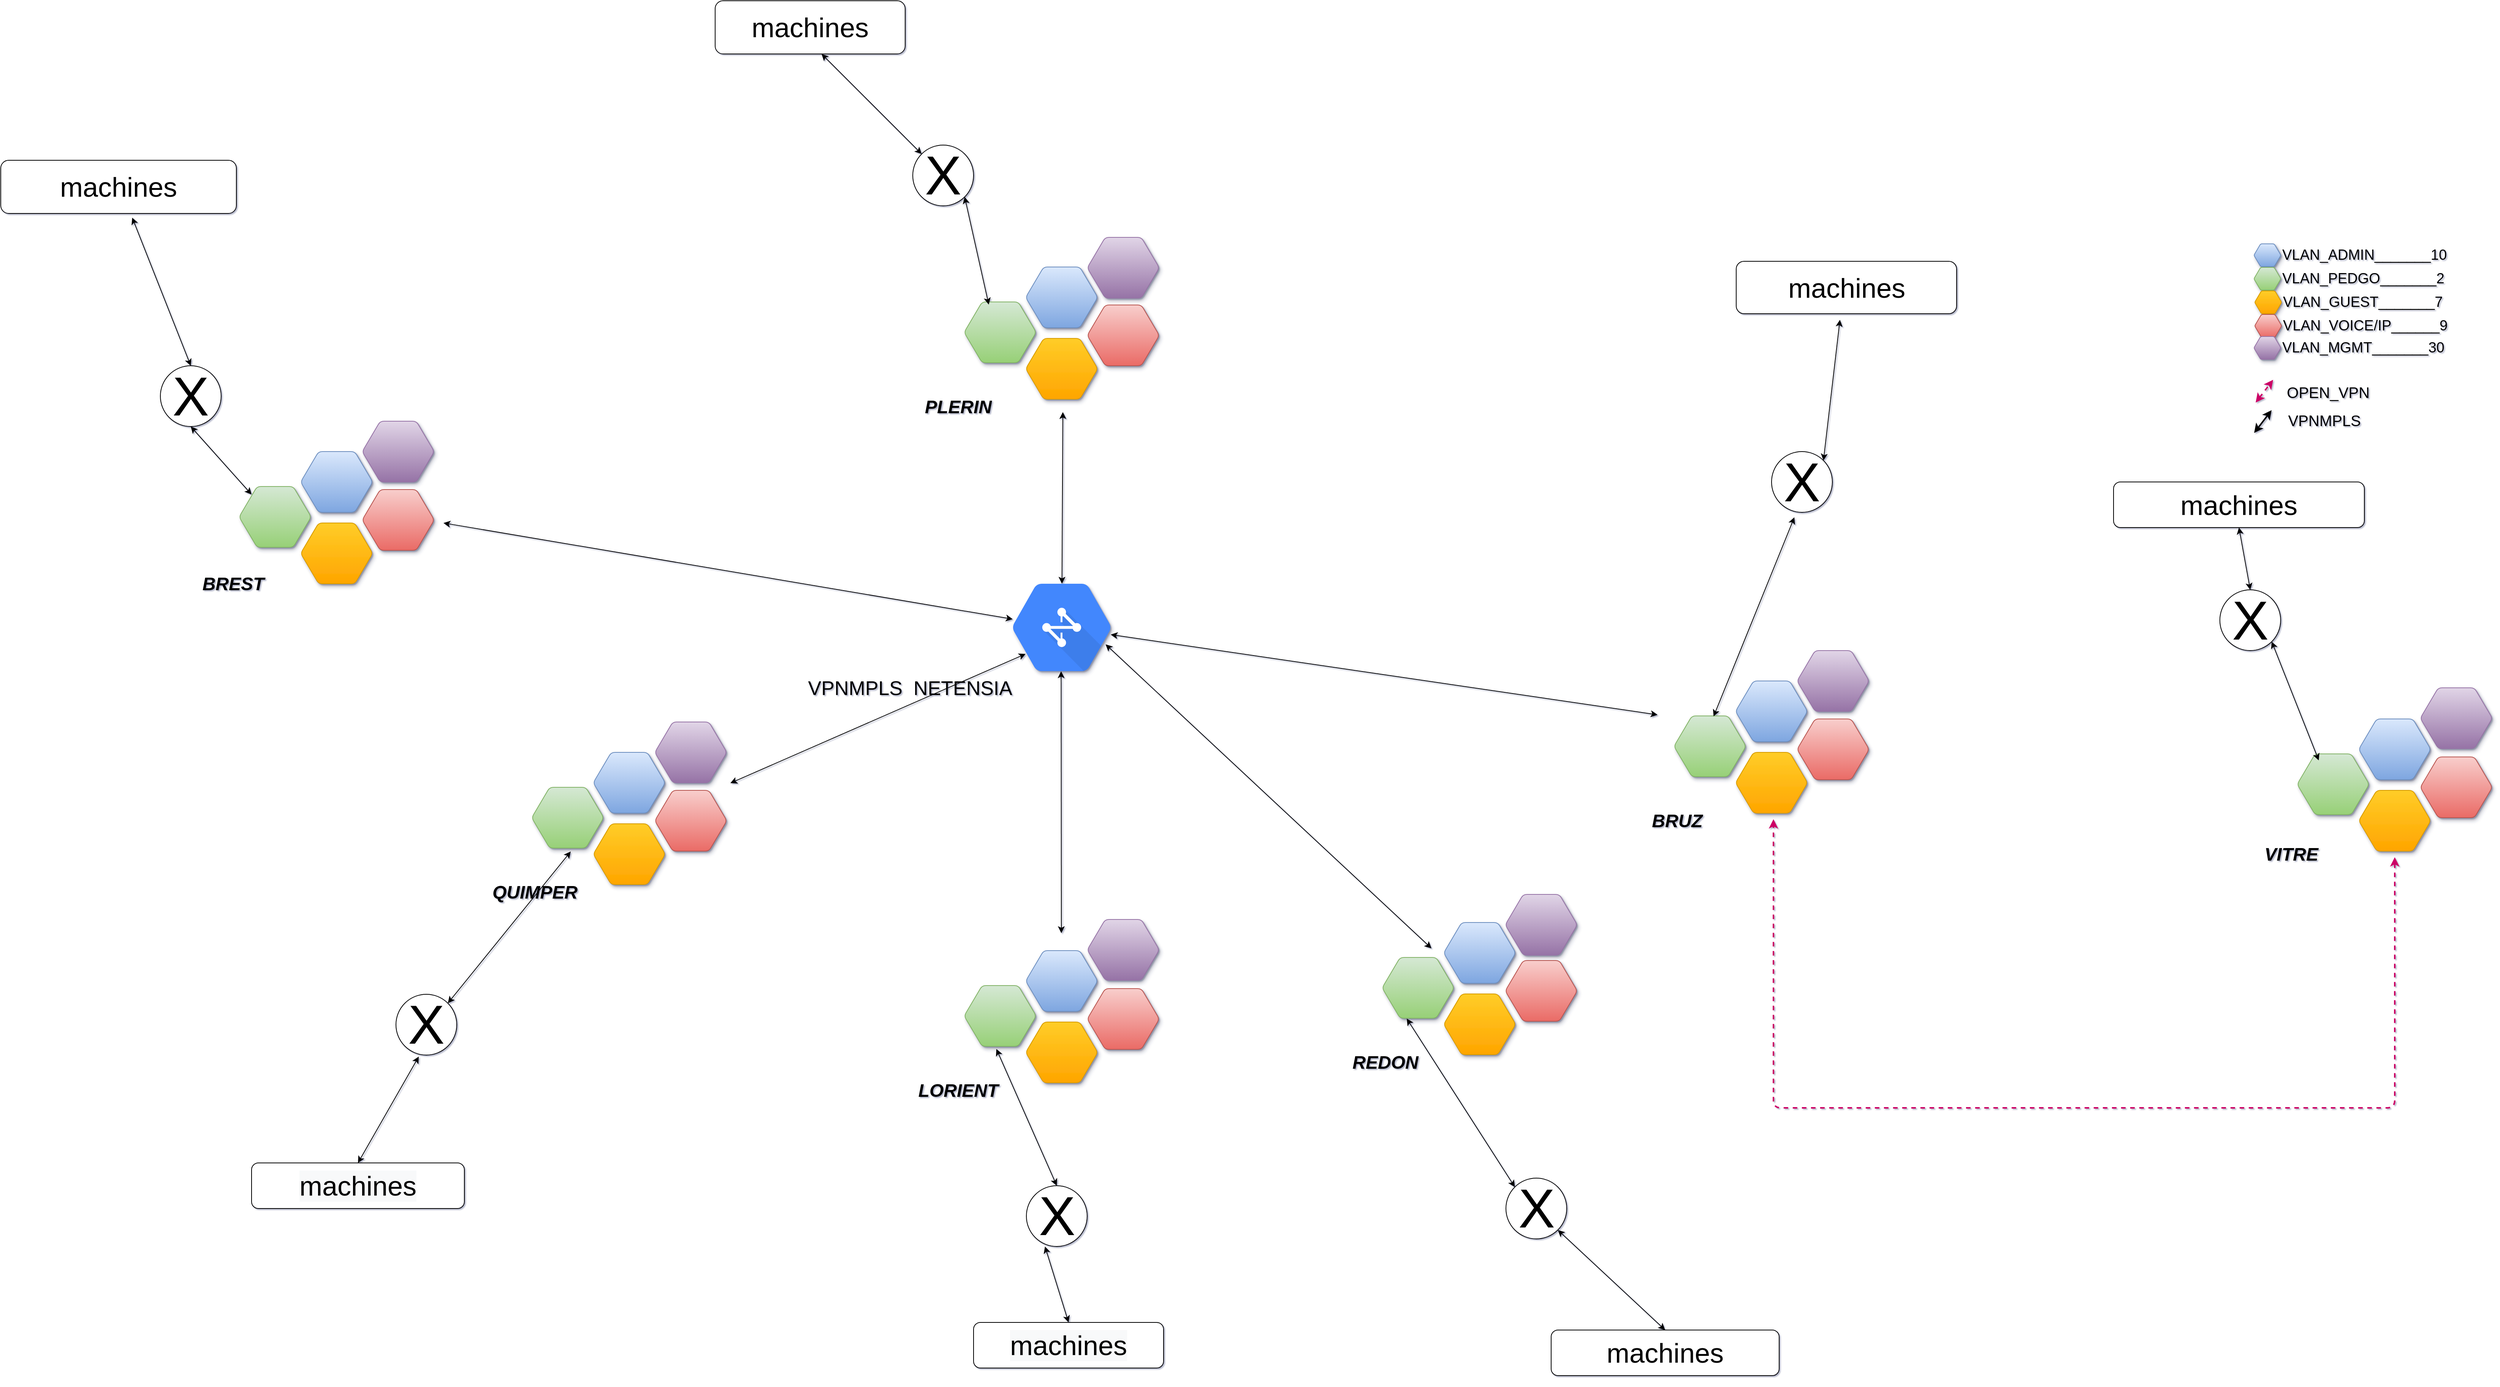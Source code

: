 <mxfile version="14.6.13" type="github"><diagram id="oKvrGudTlkpN-na6x3bJ" name="Page-1"><mxGraphModel dx="7452" dy="2320" grid="1" gridSize="10" guides="1" tooltips="1" connect="1" arrows="1" fold="1" page="1" pageScale="1" pageWidth="3300" pageHeight="2339" background="#ffffff" math="0" shadow="1"><root><mxCell id="0"/><mxCell id="1" parent="0"/><mxCell id="170" value="&lt;div&gt;VLAN_ADMIN_______10&lt;br&gt;&lt;/div&gt;" style="shape=mxgraph.gcp.extras.blue_hexagon;html=1;fillColor=#dae8fc;strokeColor=#6c8ebf;verticalLabelPosition=middle;verticalAlign=middle;align=left;shadow=1;labelPosition=right;fontSize=19;gradientColor=#7EA6E0;" parent="1" vertex="1"><mxGeometry x="2895" y="550" width="34.87" height="30" as="geometry"/></mxCell><mxCell id="16" value="VPNMPLS &amp;nbsp;NETENSIA" style="shape=mxgraph.gcp.networking.cloud_network;html=1;fillColor=#4387FD;gradientColor=none;strokeColor=none;verticalLabelPosition=bottom;verticalAlign=top;align=right;shadow=1;labelPosition=left;fontSize=26;" parent="1" vertex="1"><mxGeometry x="1261.5" y="997.5" width="129" height="115" as="geometry"/></mxCell><mxCell id="45" value="&lt;div&gt;VLAN_PEDGO_______2&lt;br&gt;&lt;/div&gt;" style="shape=mxgraph.gcp.extras.blue_hexagon;html=1;fillColor=#d5e8d4;gradientColor=#97d077;strokeColor=#82b366;verticalLabelPosition=middle;verticalAlign=middle;align=left;shadow=1;labelPosition=right;fontSize=19;" parent="1" vertex="1"><mxGeometry x="2895" y="581" width="34.87" height="30" as="geometry"/></mxCell><mxCell id="46" value="VLAN_GUEST_______7" style="shape=mxgraph.gcp.extras.blue_hexagon;html=1;fillColor=#ffcd28;gradientColor=#ffa500;strokeColor=#d79b00;verticalLabelPosition=middle;verticalAlign=middle;align=left;shadow=1;labelPosition=right;fontSize=19;" parent="1" vertex="1"><mxGeometry x="2896" y="612" width="34.87" height="30" as="geometry"/></mxCell><mxCell id="47" value="VLAN_VOICE/IP______9" style="shape=mxgraph.gcp.extras.blue_hexagon;html=1;fillColor=#f8cecc;gradientColor=#ea6b66;strokeColor=#b85450;verticalLabelPosition=middle;verticalAlign=middle;align=left;shadow=1;labelPosition=right;fontSize=19;" parent="1" vertex="1"><mxGeometry x="2896" y="643" width="34.87" height="30" as="geometry"/></mxCell><mxCell id="50" value="" style="endArrow=classic;startArrow=classic;html=1;fontSize=19;" parent="1" target="16" edge="1"><mxGeometry width="50" height="50" relative="1" as="geometry"><mxPoint x="512.5" y="917.5" as="sourcePoint"/><mxPoint x="842.5" y="997.5" as="targetPoint"/></mxGeometry></mxCell><mxCell id="51" value="" style="endArrow=classic;startArrow=classic;html=1;fontSize=19;" parent="1" target="16" edge="1"><mxGeometry width="50" height="50" relative="1" as="geometry"><mxPoint x="1327.5" y="771.5" as="sourcePoint"/><mxPoint x="1365.5" y="907.305" as="targetPoint"/></mxGeometry></mxCell><mxCell id="52" value="" style="endArrow=classic;startArrow=classic;html=1;fontSize=19;exitX=0.494;exitY=1.002;exitPerimeter=0;" parent="1" source="16" edge="1"><mxGeometry width="50" height="50" relative="1" as="geometry"><mxPoint x="1312.5" y="1167.5" as="sourcePoint"/><mxPoint x="1325.5" y="1457.5" as="targetPoint"/></mxGeometry></mxCell><mxCell id="53" value="" style="endArrow=classic;startArrow=classic;html=1;fontSize=19;exitX=0.948;exitY=0.694;exitPerimeter=0;" parent="1" source="16" edge="1"><mxGeometry width="50" height="50" relative="1" as="geometry"><mxPoint x="1452.5" y="1119.5" as="sourcePoint"/><mxPoint x="1812.5" y="1477.5" as="targetPoint"/></mxGeometry></mxCell><mxCell id="54" value="" style="endArrow=classic;startArrow=classic;html=1;fontSize=19;" parent="1" source="16" edge="1"><mxGeometry width="50" height="50" relative="1" as="geometry"><mxPoint x="1522.5" y="1017.5" as="sourcePoint"/><mxPoint x="2110" y="1170" as="targetPoint"/></mxGeometry></mxCell><mxCell id="57" value="" style="endArrow=classic;startArrow=classic;html=1;strokeColor=#CC0066;strokeWidth=2;fontSize=26;labelPosition=right;verticalLabelPosition=middle;align=left;verticalAlign=middle;dashed=1;" parent="1" edge="1"><mxGeometry width="50" height="50" relative="1" as="geometry"><mxPoint x="2897" y="759" as="sourcePoint"/><mxPoint x="2920" y="729" as="targetPoint"/></mxGeometry></mxCell><mxCell id="59" value="VPNMPLS" style="text;html=1;resizable=0;points=[];align=center;verticalAlign=middle;labelBackgroundColor=none;fontSize=20;" parent="57" vertex="1" connectable="0"><mxGeometry x="0.42" y="-2" relative="1" as="geometry"><mxPoint x="72" y="43" as="offset"/></mxGeometry></mxCell><mxCell id="60" value="" style="endArrow=classic;startArrow=classic;html=1;strokeColor=#000000;strokeWidth=2;fontSize=26;labelPosition=right;verticalLabelPosition=middle;align=left;verticalAlign=middle;" parent="1" edge="1"><mxGeometry width="50" height="50" relative="1" as="geometry"><mxPoint x="2895.0" y="799" as="sourcePoint"/><mxPoint x="2918" y="769.0" as="targetPoint"/></mxGeometry></mxCell><mxCell id="61" value="OPEN_VPN" style="text;html=1;resizable=0;points=[];align=center;verticalAlign=middle;labelBackgroundColor=none;fontSize=20;" parent="60" vertex="1" connectable="0"><mxGeometry x="0.42" y="-2" relative="1" as="geometry"><mxPoint x="79" y="-34" as="offset"/></mxGeometry></mxCell><mxCell id="163" value="PLERIN" style="text;html=1;strokeColor=none;fillColor=none;align=center;verticalAlign=middle;whiteSpace=wrap;fontSize=24;fontStyle=3" parent="1" vertex="1"><mxGeometry x="1099.5" y="754.5" width="180" height="20" as="geometry"/></mxCell><mxCell id="165" value="BREST" style="text;html=1;strokeColor=none;fillColor=none;align=center;verticalAlign=middle;whiteSpace=wrap;fontSize=24;fontStyle=3" parent="1" vertex="1"><mxGeometry x="145.5" y="987.5" width="180" height="20" as="geometry"/></mxCell><mxCell id="166" value="BRUZ" style="text;html=1;strokeColor=none;fillColor=none;align=center;verticalAlign=middle;whiteSpace=wrap;fontSize=24;fontStyle=3" parent="1" vertex="1"><mxGeometry x="2045.5" y="1299.5" width="180" height="20" as="geometry"/></mxCell><mxCell id="167" value="LORIENT" style="text;html=1;strokeColor=none;fillColor=none;align=center;verticalAlign=middle;whiteSpace=wrap;fontSize=24;fontStyle=3" parent="1" vertex="1"><mxGeometry x="1099.5" y="1654.5" width="180" height="20" as="geometry"/></mxCell><mxCell id="168" value="REDON" style="text;html=1;strokeColor=none;fillColor=none;align=center;verticalAlign=middle;whiteSpace=wrap;fontSize=24;fontStyle=3" parent="1" vertex="1"><mxGeometry x="1661.5" y="1617.5" width="180" height="20" as="geometry"/></mxCell><mxCell id="169" value="QUIMPER" style="text;html=1;strokeColor=none;fillColor=none;align=center;verticalAlign=middle;whiteSpace=wrap;fontSize=24;fontStyle=3" parent="1" vertex="1"><mxGeometry x="542.5" y="1393.5" width="180" height="20" as="geometry"/></mxCell><mxCell id="140" value="" style="shape=mxgraph.gcp.extras.blue_hexagon;html=1;fillColor=#dae8fc;gradientColor=#7ea6e0;strokeColor=#6c8ebf;verticalLabelPosition=bottom;verticalAlign=top;align=center;shadow=1;" parent="1" vertex="1"><mxGeometry x="1279.5" y="580.5" width="93" height="80" as="geometry"/></mxCell><mxCell id="141" value="" style="shape=mxgraph.gcp.extras.blue_hexagon;html=1;fillColor=#ffcd28;gradientColor=#ffa500;strokeColor=#d79b00;verticalLabelPosition=bottom;verticalAlign=top;align=center;shadow=1;" parent="1" vertex="1"><mxGeometry x="1279.5" y="674.5" width="93" height="80" as="geometry"/></mxCell><mxCell id="142" value="" style="shape=mxgraph.gcp.extras.blue_hexagon;html=1;fillColor=#f8cecc;gradientColor=#ea6b66;strokeColor=#b85450;verticalLabelPosition=bottom;verticalAlign=top;align=center;shadow=1;" parent="1" vertex="1"><mxGeometry x="1360.5" y="630.5" width="93" height="80" as="geometry"/></mxCell><mxCell id="143" value="" style="shape=mxgraph.gcp.extras.blue_hexagon;html=1;fillColor=#d5e8d4;gradientColor=#97d077;strokeColor=#82b366;verticalLabelPosition=bottom;verticalAlign=top;align=center;shadow=1;" parent="1" vertex="1"><mxGeometry x="1198.5" y="626.5" width="93" height="80" as="geometry"/></mxCell><mxCell id="135" value="" style="shape=mxgraph.gcp.extras.blue_hexagon;html=1;fillColor=#dae8fc;gradientColor=#7ea6e0;strokeColor=#6c8ebf;verticalLabelPosition=bottom;verticalAlign=top;align=center;shadow=1;" parent="1" vertex="1"><mxGeometry x="2213.5" y="1125.5" width="93" height="80" as="geometry"/></mxCell><mxCell id="136" value="" style="shape=mxgraph.gcp.extras.blue_hexagon;html=1;fillColor=#ffcd28;gradientColor=#ffa500;strokeColor=#d79b00;verticalLabelPosition=bottom;verticalAlign=top;align=center;shadow=1;" parent="1" vertex="1"><mxGeometry x="2213.5" y="1219.5" width="93" height="80" as="geometry"/></mxCell><mxCell id="137" value="" style="shape=mxgraph.gcp.extras.blue_hexagon;html=1;fillColor=#f8cecc;gradientColor=#ea6b66;strokeColor=#b85450;verticalLabelPosition=bottom;verticalAlign=top;align=center;shadow=1;" parent="1" vertex="1"><mxGeometry x="2294.5" y="1175.5" width="93" height="80" as="geometry"/></mxCell><mxCell id="138" value="" style="shape=mxgraph.gcp.extras.blue_hexagon;html=1;fillColor=#d5e8d4;gradientColor=#97d077;strokeColor=#82b366;verticalLabelPosition=bottom;verticalAlign=top;align=center;shadow=1;" parent="1" vertex="1"><mxGeometry x="2132.5" y="1171.5" width="93" height="80" as="geometry"/></mxCell><mxCell id="130" value="" style="shape=mxgraph.gcp.extras.blue_hexagon;html=1;fillColor=#dae8fc;gradientColor=#7ea6e0;strokeColor=#6c8ebf;verticalLabelPosition=bottom;verticalAlign=top;align=center;shadow=1;" parent="1" vertex="1"><mxGeometry x="1829.5" y="1443.5" width="93" height="80" as="geometry"/></mxCell><mxCell id="131" value="" style="shape=mxgraph.gcp.extras.blue_hexagon;html=1;fillColor=#ffcd28;gradientColor=#ffa500;strokeColor=#d79b00;verticalLabelPosition=bottom;verticalAlign=top;align=center;shadow=1;" parent="1" vertex="1"><mxGeometry x="1829.5" y="1537.5" width="93" height="80" as="geometry"/></mxCell><mxCell id="132" value="" style="shape=mxgraph.gcp.extras.blue_hexagon;html=1;fillColor=#f8cecc;gradientColor=#ea6b66;strokeColor=#b85450;verticalLabelPosition=bottom;verticalAlign=top;align=center;shadow=1;" parent="1" vertex="1"><mxGeometry x="1910.5" y="1493.5" width="93" height="80" as="geometry"/></mxCell><mxCell id="133" value="" style="shape=mxgraph.gcp.extras.blue_hexagon;html=1;fillColor=#d5e8d4;gradientColor=#97d077;strokeColor=#82b366;verticalLabelPosition=bottom;verticalAlign=top;align=center;shadow=1;" parent="1" vertex="1"><mxGeometry x="1748.5" y="1489.5" width="93" height="80" as="geometry"/></mxCell><mxCell id="145" value="" style="shape=mxgraph.gcp.extras.blue_hexagon;html=1;fillColor=#dae8fc;gradientColor=#7ea6e0;strokeColor=#6c8ebf;verticalLabelPosition=bottom;verticalAlign=top;align=center;shadow=1;" parent="1" vertex="1"><mxGeometry x="325.5" y="823.5" width="93" height="80" as="geometry"/></mxCell><mxCell id="146" value="" style="shape=mxgraph.gcp.extras.blue_hexagon;html=1;fillColor=#ffcd28;gradientColor=#ffa500;strokeColor=#d79b00;verticalLabelPosition=bottom;verticalAlign=top;align=center;shadow=1;" parent="1" vertex="1"><mxGeometry x="325.5" y="917.5" width="93" height="80" as="geometry"/></mxCell><mxCell id="147" value="" style="shape=mxgraph.gcp.extras.blue_hexagon;html=1;fillColor=#f8cecc;gradientColor=#ea6b66;strokeColor=#b85450;verticalLabelPosition=bottom;verticalAlign=top;align=center;shadow=1;" parent="1" vertex="1"><mxGeometry x="406.5" y="873.5" width="93" height="80" as="geometry"/></mxCell><mxCell id="148" value="" style="shape=mxgraph.gcp.extras.blue_hexagon;html=1;fillColor=#d5e8d4;gradientColor=#97d077;strokeColor=#82b366;verticalLabelPosition=bottom;verticalAlign=top;align=center;shadow=1;" parent="1" vertex="1"><mxGeometry x="244.5" y="869.5" width="93" height="80" as="geometry"/></mxCell><mxCell id="150" value="" style="shape=mxgraph.gcp.extras.blue_hexagon;html=1;fillColor=#dae8fc;gradientColor=#7ea6e0;strokeColor=#6c8ebf;verticalLabelPosition=bottom;verticalAlign=top;align=center;shadow=1;" parent="1" vertex="1"><mxGeometry x="710.5" y="1219.5" width="93" height="80" as="geometry"/></mxCell><mxCell id="151" value="" style="shape=mxgraph.gcp.extras.blue_hexagon;html=1;fillColor=#ffcd28;gradientColor=#ffa500;strokeColor=#d79b00;verticalLabelPosition=bottom;verticalAlign=top;align=center;shadow=1;" parent="1" vertex="1"><mxGeometry x="710.5" y="1313.5" width="93" height="80" as="geometry"/></mxCell><mxCell id="152" value="" style="shape=mxgraph.gcp.extras.blue_hexagon;html=1;fillColor=#f8cecc;gradientColor=#ea6b66;strokeColor=#b85450;verticalLabelPosition=bottom;verticalAlign=top;align=center;shadow=1;" parent="1" vertex="1"><mxGeometry x="791.5" y="1269.5" width="93" height="80" as="geometry"/></mxCell><mxCell id="153" value="" style="shape=mxgraph.gcp.extras.blue_hexagon;html=1;fillColor=#d5e8d4;gradientColor=#97d077;strokeColor=#82b366;verticalLabelPosition=bottom;verticalAlign=top;align=center;shadow=1;" parent="1" vertex="1"><mxGeometry x="629.5" y="1265.5" width="93" height="80" as="geometry"/></mxCell><mxCell id="124" value="" style="shape=mxgraph.gcp.extras.blue_hexagon;html=1;fillColor=#dae8fc;gradientColor=#7ea6e0;strokeColor=#6c8ebf;verticalLabelPosition=bottom;verticalAlign=top;align=center;shadow=1;" parent="1" vertex="1"><mxGeometry x="1279.5" y="1480.5" width="93" height="80" as="geometry"/></mxCell><mxCell id="125" value="" style="shape=mxgraph.gcp.extras.blue_hexagon;html=1;fillColor=#ffcd28;gradientColor=#ffa500;strokeColor=#d79b00;verticalLabelPosition=bottom;verticalAlign=top;align=center;shadow=1;" parent="1" vertex="1"><mxGeometry x="1279.5" y="1574.5" width="93" height="80" as="geometry"/></mxCell><mxCell id="126" value="" style="shape=mxgraph.gcp.extras.blue_hexagon;html=1;fillColor=#f8cecc;gradientColor=#ea6b66;strokeColor=#b85450;verticalLabelPosition=bottom;verticalAlign=top;align=center;shadow=1;" parent="1" vertex="1"><mxGeometry x="1360.5" y="1530.5" width="93" height="80" as="geometry"/></mxCell><mxCell id="127" value="" style="shape=mxgraph.gcp.extras.blue_hexagon;html=1;fillColor=#d5e8d4;gradientColor=#97d077;strokeColor=#82b366;verticalLabelPosition=bottom;verticalAlign=top;align=center;shadow=1;" parent="1" vertex="1"><mxGeometry x="1198.5" y="1526.5" width="93" height="80" as="geometry"/></mxCell><mxCell id="173" value="" style="shape=mxgraph.gcp.extras.blue_hexagon;html=1;fillColor=#e1d5e7;strokeColor=#9673A6;verticalLabelPosition=bottom;verticalAlign=top;align=center;shadow=1;gradientDirection=south;gradientColor=#9673A6;" parent="1" vertex="1"><mxGeometry x="1360.5" y="1439.5" width="93" height="80" as="geometry"/></mxCell><mxCell id="174" value="" style="shape=mxgraph.gcp.extras.blue_hexagon;html=1;fillColor=#e1d5e7;strokeColor=#9673A6;verticalLabelPosition=bottom;verticalAlign=top;align=center;shadow=1;gradientDirection=south;gradientColor=#9673A6;" parent="1" vertex="1"><mxGeometry x="1910.5" y="1406.5" width="93" height="80" as="geometry"/></mxCell><mxCell id="175" value="" style="shape=mxgraph.gcp.extras.blue_hexagon;html=1;fillColor=#e1d5e7;strokeColor=#9673A6;verticalLabelPosition=bottom;verticalAlign=top;align=center;shadow=1;gradientDirection=south;gradientColor=#9673A6;" parent="1" vertex="1"><mxGeometry x="2294.5" y="1085.5" width="93" height="80" as="geometry"/></mxCell><mxCell id="176" value="" style="shape=mxgraph.gcp.extras.blue_hexagon;html=1;fillColor=#e1d5e7;strokeColor=#9673A6;verticalLabelPosition=bottom;verticalAlign=top;align=center;shadow=1;gradientDirection=south;gradientColor=#9673A6;" parent="1" vertex="1"><mxGeometry x="1360.5" y="541.5" width="93" height="80" as="geometry"/></mxCell><mxCell id="177" value="" style="shape=mxgraph.gcp.extras.blue_hexagon;html=1;fillColor=#e1d5e7;strokeColor=#9673A6;verticalLabelPosition=bottom;verticalAlign=top;align=center;shadow=1;gradientDirection=south;gradientColor=#9673A6;" parent="1" vertex="1"><mxGeometry x="406.5" y="783.5" width="93" height="80" as="geometry"/></mxCell><mxCell id="178" value="VLAN_MGMT_______30" style="shape=mxgraph.gcp.extras.blue_hexagon;html=1;fillColor=#e1d5e7;strokeColor=#9673A6;verticalLabelPosition=middle;verticalAlign=middle;align=left;shadow=1;labelPosition=right;fontSize=19;gradientColor=#9673A6;" parent="1" vertex="1"><mxGeometry x="2895" y="672" width="34.87" height="30" as="geometry"/></mxCell><mxCell id="Orf89W3IS2XqQ4CfPEEr-243" value="" style="shape=mxgraph.gcp.extras.blue_hexagon;html=1;fillColor=#e1d5e7;strokeColor=#9673A6;verticalLabelPosition=bottom;verticalAlign=top;align=center;shadow=1;gradientDirection=south;gradientColor=#9673A6;" parent="1" vertex="1"><mxGeometry x="791.5" y="1179.5" width="93" height="80" as="geometry"/></mxCell><mxCell id="Orf89W3IS2XqQ4CfPEEr-274" value="" style="shape=mxgraph.gcp.extras.blue_hexagon;html=1;fillColor=#dae8fc;gradientColor=#7ea6e0;strokeColor=#6c8ebf;verticalLabelPosition=bottom;verticalAlign=top;align=center;shadow=1;" parent="1" vertex="1"><mxGeometry x="3033.5" y="1175.5" width="93" height="80" as="geometry"/></mxCell><mxCell id="Orf89W3IS2XqQ4CfPEEr-275" value="" style="shape=mxgraph.gcp.extras.blue_hexagon;html=1;fillColor=#ffcd28;gradientColor=#ffa500;strokeColor=#d79b00;verticalLabelPosition=bottom;verticalAlign=top;align=center;shadow=1;" parent="1" vertex="1"><mxGeometry x="3033.5" y="1269.5" width="93" height="80" as="geometry"/></mxCell><mxCell id="Orf89W3IS2XqQ4CfPEEr-276" value="" style="shape=mxgraph.gcp.extras.blue_hexagon;html=1;fillColor=#f8cecc;gradientColor=#ea6b66;strokeColor=#b85450;verticalLabelPosition=bottom;verticalAlign=top;align=center;shadow=1;" parent="1" vertex="1"><mxGeometry x="3114.5" y="1225.5" width="93" height="80" as="geometry"/></mxCell><mxCell id="Orf89W3IS2XqQ4CfPEEr-277" value="" style="shape=mxgraph.gcp.extras.blue_hexagon;html=1;fillColor=#d5e8d4;gradientColor=#97d077;strokeColor=#82b366;verticalLabelPosition=bottom;verticalAlign=top;align=center;shadow=1;" parent="1" vertex="1"><mxGeometry x="2952.5" y="1221.5" width="93" height="80" as="geometry"/></mxCell><mxCell id="Orf89W3IS2XqQ4CfPEEr-278" value="" style="shape=mxgraph.gcp.extras.blue_hexagon;html=1;fillColor=#e1d5e7;strokeColor=#9673A6;verticalLabelPosition=bottom;verticalAlign=top;align=center;shadow=1;gradientDirection=south;gradientColor=#9673A6;" parent="1" vertex="1"><mxGeometry x="3114.5" y="1134.5" width="93" height="80" as="geometry"/></mxCell><mxCell id="Orf89W3IS2XqQ4CfPEEr-284" value="" style="endArrow=classic;startArrow=classic;html=1;fontSize=19;strokeWidth=2;strokeColor=#CC0066;rounded=1;dashed=1;" parent="1" edge="1"><mxGeometry width="50" height="50" relative="1" as="geometry"><mxPoint x="3080" y="1357.5" as="sourcePoint"/><mxPoint x="2262.5" y="1307.5" as="targetPoint"/><Array as="points"><mxPoint x="3080" y="1687.5"/><mxPoint x="2262.5" y="1687.5"/></Array></mxGeometry></mxCell><mxCell id="Orf89W3IS2XqQ4CfPEEr-286" value="VITRE" style="text;html=1;strokeColor=none;fillColor=none;align=center;verticalAlign=middle;whiteSpace=wrap;fontSize=24;fontStyle=3" parent="1" vertex="1"><mxGeometry x="2853.5" y="1343.5" width="180" height="20" as="geometry"/></mxCell><mxCell id="a-7iS3ufgLYk0n0HEkrF-179" value="&lt;font style=&quot;font-size: 72px&quot;&gt;X&lt;/font&gt;" style="ellipse;whiteSpace=wrap;html=1;aspect=fixed;" vertex="1" parent="1"><mxGeometry x="450" y="1538" width="80" height="80" as="geometry"/></mxCell><mxCell id="a-7iS3ufgLYk0n0HEkrF-180" value="&#10;&#10;&lt;span style=&quot;color: rgb(0, 0, 0); font-family: helvetica; font-size: 36px; font-style: normal; font-weight: 400; letter-spacing: normal; text-align: center; text-indent: 0px; text-transform: none; word-spacing: 0px; background-color: rgb(248, 249, 250); display: inline; float: none;&quot;&gt;machines&lt;/span&gt;&#10;&#10;" style="rounded=1;whiteSpace=wrap;html=1;" vertex="1" parent="1"><mxGeometry x="260" y="1760" width="280" height="60" as="geometry"/></mxCell><mxCell id="a-7iS3ufgLYk0n0HEkrF-181" value="" style="endArrow=classic;startArrow=classic;html=1;exitX=0.5;exitY=0;exitDx=0;exitDy=0;" edge="1" parent="1" source="a-7iS3ufgLYk0n0HEkrF-180"><mxGeometry width="50" height="50" relative="1" as="geometry"><mxPoint x="1190" y="1420" as="sourcePoint"/><mxPoint x="480" y="1620" as="targetPoint"/></mxGeometry></mxCell><mxCell id="a-7iS3ufgLYk0n0HEkrF-182" value="" style="endArrow=classic;startArrow=classic;html=1;exitX=1;exitY=0;exitDx=0;exitDy=0;" edge="1" parent="1" source="a-7iS3ufgLYk0n0HEkrF-179"><mxGeometry width="50" height="50" relative="1" as="geometry"><mxPoint x="1190" y="1420" as="sourcePoint"/><mxPoint x="680" y="1350" as="targetPoint"/></mxGeometry></mxCell><mxCell id="a-7iS3ufgLYk0n0HEkrF-183" value="&lt;font style=&quot;font-size: 72px&quot;&gt;X&lt;/font&gt;" style="ellipse;whiteSpace=wrap;html=1;aspect=fixed;" vertex="1" parent="1"><mxGeometry x="1130" y="420" width="80" height="80" as="geometry"/></mxCell><mxCell id="a-7iS3ufgLYk0n0HEkrF-184" value="&lt;span style=&quot;font-size: 36px&quot;&gt;machines&lt;/span&gt;" style="rounded=1;whiteSpace=wrap;html=1;" vertex="1" parent="1"><mxGeometry x="870" y="230" width="250" height="70" as="geometry"/></mxCell><mxCell id="a-7iS3ufgLYk0n0HEkrF-185" value="" style="endArrow=classic;startArrow=classic;html=1;entryX=1;entryY=1;entryDx=0;entryDy=0;" edge="1" parent="1" target="a-7iS3ufgLYk0n0HEkrF-183"><mxGeometry width="50" height="50" relative="1" as="geometry"><mxPoint x="1230" y="630" as="sourcePoint"/><mxPoint x="1260" y="550" as="targetPoint"/></mxGeometry></mxCell><mxCell id="a-7iS3ufgLYk0n0HEkrF-186" value="" style="endArrow=classic;startArrow=classic;html=1;entryX=0.56;entryY=1;entryDx=0;entryDy=0;entryPerimeter=0;exitX=0;exitY=0;exitDx=0;exitDy=0;" edge="1" parent="1" source="a-7iS3ufgLYk0n0HEkrF-183" target="a-7iS3ufgLYk0n0HEkrF-184"><mxGeometry width="50" height="50" relative="1" as="geometry"><mxPoint x="1100" y="590" as="sourcePoint"/><mxPoint x="1150" y="850" as="targetPoint"/></mxGeometry></mxCell><mxCell id="a-7iS3ufgLYk0n0HEkrF-187" value="&lt;font style=&quot;font-size: 72px&quot;&gt;X&lt;/font&gt;" style="ellipse;whiteSpace=wrap;html=1;aspect=fixed;" vertex="1" parent="1"><mxGeometry x="140" y="710.5" width="80" height="80" as="geometry"/></mxCell><mxCell id="a-7iS3ufgLYk0n0HEkrF-188" value="" style="endArrow=classic;startArrow=classic;html=1;entryX=0.5;entryY=1;entryDx=0;entryDy=0;" edge="1" parent="1" target="a-7iS3ufgLYk0n0HEkrF-187"><mxGeometry width="50" height="50" relative="1" as="geometry"><mxPoint x="260" y="880" as="sourcePoint"/><mxPoint x="200" y="780" as="targetPoint"/></mxGeometry></mxCell><mxCell id="a-7iS3ufgLYk0n0HEkrF-189" value="&lt;font style=&quot;font-size: 36px&quot;&gt;machines&lt;/font&gt;" style="rounded=1;whiteSpace=wrap;html=1;" vertex="1" parent="1"><mxGeometry x="-70" y="440" width="310" height="70" as="geometry"/></mxCell><mxCell id="a-7iS3ufgLYk0n0HEkrF-190" value="" style="endArrow=classic;startArrow=classic;html=1;entryX=0.558;entryY=1.079;entryDx=0;entryDy=0;entryPerimeter=0;exitX=0.5;exitY=0;exitDx=0;exitDy=0;" edge="1" parent="1" source="a-7iS3ufgLYk0n0HEkrF-187" target="a-7iS3ufgLYk0n0HEkrF-189"><mxGeometry width="50" height="50" relative="1" as="geometry"><mxPoint x="900" y="1040" as="sourcePoint"/><mxPoint x="950" y="990" as="targetPoint"/></mxGeometry></mxCell><mxCell id="a-7iS3ufgLYk0n0HEkrF-191" value="&lt;font style=&quot;font-size: 72px&quot;&gt;X&lt;/font&gt;" style="ellipse;whiteSpace=wrap;html=1;aspect=fixed;" vertex="1" parent="1"><mxGeometry x="1279.5" y="1790" width="80" height="80" as="geometry"/></mxCell><mxCell id="a-7iS3ufgLYk0n0HEkrF-192" value="&lt;font style=&quot;font-size: 72px&quot;&gt;X&lt;/font&gt;" style="ellipse;whiteSpace=wrap;html=1;aspect=fixed;" vertex="1" parent="1"><mxGeometry x="1910.5" y="1780" width="80" height="80" as="geometry"/></mxCell><mxCell id="a-7iS3ufgLYk0n0HEkrF-193" value="&lt;font style=&quot;font-size: 72px&quot;&gt;X&lt;/font&gt;" style="ellipse;whiteSpace=wrap;html=1;aspect=fixed;" vertex="1" parent="1"><mxGeometry x="2849.87" y="1005.5" width="80" height="80" as="geometry"/></mxCell><mxCell id="a-7iS3ufgLYk0n0HEkrF-194" value="&lt;font style=&quot;font-size: 72px&quot;&gt;X&lt;/font&gt;" style="ellipse;whiteSpace=wrap;html=1;aspect=fixed;" vertex="1" parent="1"><mxGeometry x="2260" y="823.5" width="80" height="80" as="geometry"/></mxCell><mxCell id="a-7iS3ufgLYk0n0HEkrF-195" value="" style="endArrow=classic;startArrow=classic;html=1;entryX=0.132;entryY=0.803;entryDx=0;entryDy=0;entryPerimeter=0;" edge="1" parent="1" target="16"><mxGeometry width="50" height="50" relative="1" as="geometry"><mxPoint x="890" y="1260" as="sourcePoint"/><mxPoint x="1270" y="1100" as="targetPoint"/></mxGeometry></mxCell><mxCell id="a-7iS3ufgLYk0n0HEkrF-196" value="" style="endArrow=classic;startArrow=classic;html=1;exitX=0.5;exitY=0;exitDx=0;exitDy=0;" edge="1" parent="1" source="a-7iS3ufgLYk0n0HEkrF-191"><mxGeometry width="50" height="50" relative="1" as="geometry"><mxPoint x="1340" y="1400" as="sourcePoint"/><mxPoint x="1240" y="1610" as="targetPoint"/></mxGeometry></mxCell><mxCell id="a-7iS3ufgLYk0n0HEkrF-197" value="" style="endArrow=classic;startArrow=classic;html=1;exitX=0;exitY=0;exitDx=0;exitDy=0;" edge="1" parent="1" source="a-7iS3ufgLYk0n0HEkrF-192"><mxGeometry width="50" height="50" relative="1" as="geometry"><mxPoint x="1590" y="1410" as="sourcePoint"/><mxPoint x="1780" y="1570" as="targetPoint"/></mxGeometry></mxCell><mxCell id="a-7iS3ufgLYk0n0HEkrF-198" value="" style="endArrow=classic;startArrow=classic;html=1;exitX=0.551;exitY=0.008;exitDx=0;exitDy=0;exitPerimeter=0;" edge="1" parent="1" source="138"><mxGeometry width="50" height="50" relative="1" as="geometry"><mxPoint x="1940" y="1410" as="sourcePoint"/><mxPoint x="2290" y="910" as="targetPoint"/></mxGeometry></mxCell><mxCell id="a-7iS3ufgLYk0n0HEkrF-199" value="" style="endArrow=classic;startArrow=classic;html=1;entryX=1;entryY=1;entryDx=0;entryDy=0;" edge="1" parent="1" target="a-7iS3ufgLYk0n0HEkrF-193"><mxGeometry width="50" height="50" relative="1" as="geometry"><mxPoint x="2980" y="1230" as="sourcePoint"/><mxPoint x="1910" y="1400" as="targetPoint"/></mxGeometry></mxCell><mxCell id="a-7iS3ufgLYk0n0HEkrF-200" value="&#10;&#10;&lt;span style=&quot;color: rgb(0, 0, 0); font-family: helvetica; font-size: 36px; font-style: normal; font-weight: 400; letter-spacing: normal; text-align: center; text-indent: 0px; text-transform: none; word-spacing: 0px; background-color: rgb(248, 249, 250); display: inline; float: none;&quot;&gt;machines&lt;/span&gt;&#10;&#10;" style="rounded=1;whiteSpace=wrap;html=1;" vertex="1" parent="1"><mxGeometry x="1210" y="1970" width="250" height="60" as="geometry"/></mxCell><mxCell id="a-7iS3ufgLYk0n0HEkrF-201" value="&lt;span style=&quot;font-size: 36px&quot;&gt;machines&lt;/span&gt;" style="rounded=1;whiteSpace=wrap;html=1;" vertex="1" parent="1"><mxGeometry x="2213.5" y="573" width="290" height="69" as="geometry"/></mxCell><mxCell id="a-7iS3ufgLYk0n0HEkrF-202" value="&lt;span style=&quot;font-size: 36px&quot;&gt;machines&lt;/span&gt;" style="rounded=1;whiteSpace=wrap;html=1;" vertex="1" parent="1"><mxGeometry x="2710" y="863.5" width="330" height="60" as="geometry"/></mxCell><mxCell id="a-7iS3ufgLYk0n0HEkrF-203" value="&lt;span style=&quot;font-size: 36px&quot;&gt;machines&lt;/span&gt;" style="rounded=1;whiteSpace=wrap;html=1;" vertex="1" parent="1"><mxGeometry x="1970" y="1980" width="300" height="60" as="geometry"/></mxCell><mxCell id="a-7iS3ufgLYk0n0HEkrF-204" value="" style="endArrow=classic;startArrow=classic;html=1;entryX=0.5;entryY=0;entryDx=0;entryDy=0;exitX=0.306;exitY=1;exitDx=0;exitDy=0;exitPerimeter=0;" edge="1" parent="1" source="a-7iS3ufgLYk0n0HEkrF-191" target="a-7iS3ufgLYk0n0HEkrF-200"><mxGeometry width="50" height="50" relative="1" as="geometry"><mxPoint x="1720" y="1380" as="sourcePoint"/><mxPoint x="1770" y="1330" as="targetPoint"/></mxGeometry></mxCell><mxCell id="a-7iS3ufgLYk0n0HEkrF-205" value="" style="endArrow=classic;startArrow=classic;html=1;entryX=1;entryY=1;entryDx=0;entryDy=0;exitX=0.5;exitY=0;exitDx=0;exitDy=0;" edge="1" parent="1" source="a-7iS3ufgLYk0n0HEkrF-203" target="a-7iS3ufgLYk0n0HEkrF-192"><mxGeometry width="50" height="50" relative="1" as="geometry"><mxPoint x="2060" y="1930" as="sourcePoint"/><mxPoint x="2110" y="1880" as="targetPoint"/></mxGeometry></mxCell><mxCell id="a-7iS3ufgLYk0n0HEkrF-206" value="" style="endArrow=classic;startArrow=classic;html=1;exitX=1;exitY=0;exitDx=0;exitDy=0;" edge="1" parent="1" source="a-7iS3ufgLYk0n0HEkrF-194"><mxGeometry width="50" height="50" relative="1" as="geometry"><mxPoint x="1720" y="1380" as="sourcePoint"/><mxPoint x="2350" y="650" as="targetPoint"/></mxGeometry></mxCell><mxCell id="a-7iS3ufgLYk0n0HEkrF-207" value="" style="endArrow=classic;startArrow=classic;html=1;entryX=0.5;entryY=1;entryDx=0;entryDy=0;exitX=0.5;exitY=0;exitDx=0;exitDy=0;" edge="1" parent="1" source="a-7iS3ufgLYk0n0HEkrF-193" target="a-7iS3ufgLYk0n0HEkrF-202"><mxGeometry width="50" height="50" relative="1" as="geometry"><mxPoint x="1720" y="1380" as="sourcePoint"/><mxPoint x="1770" y="1330" as="targetPoint"/></mxGeometry></mxCell></root></mxGraphModel></diagram></mxfile>